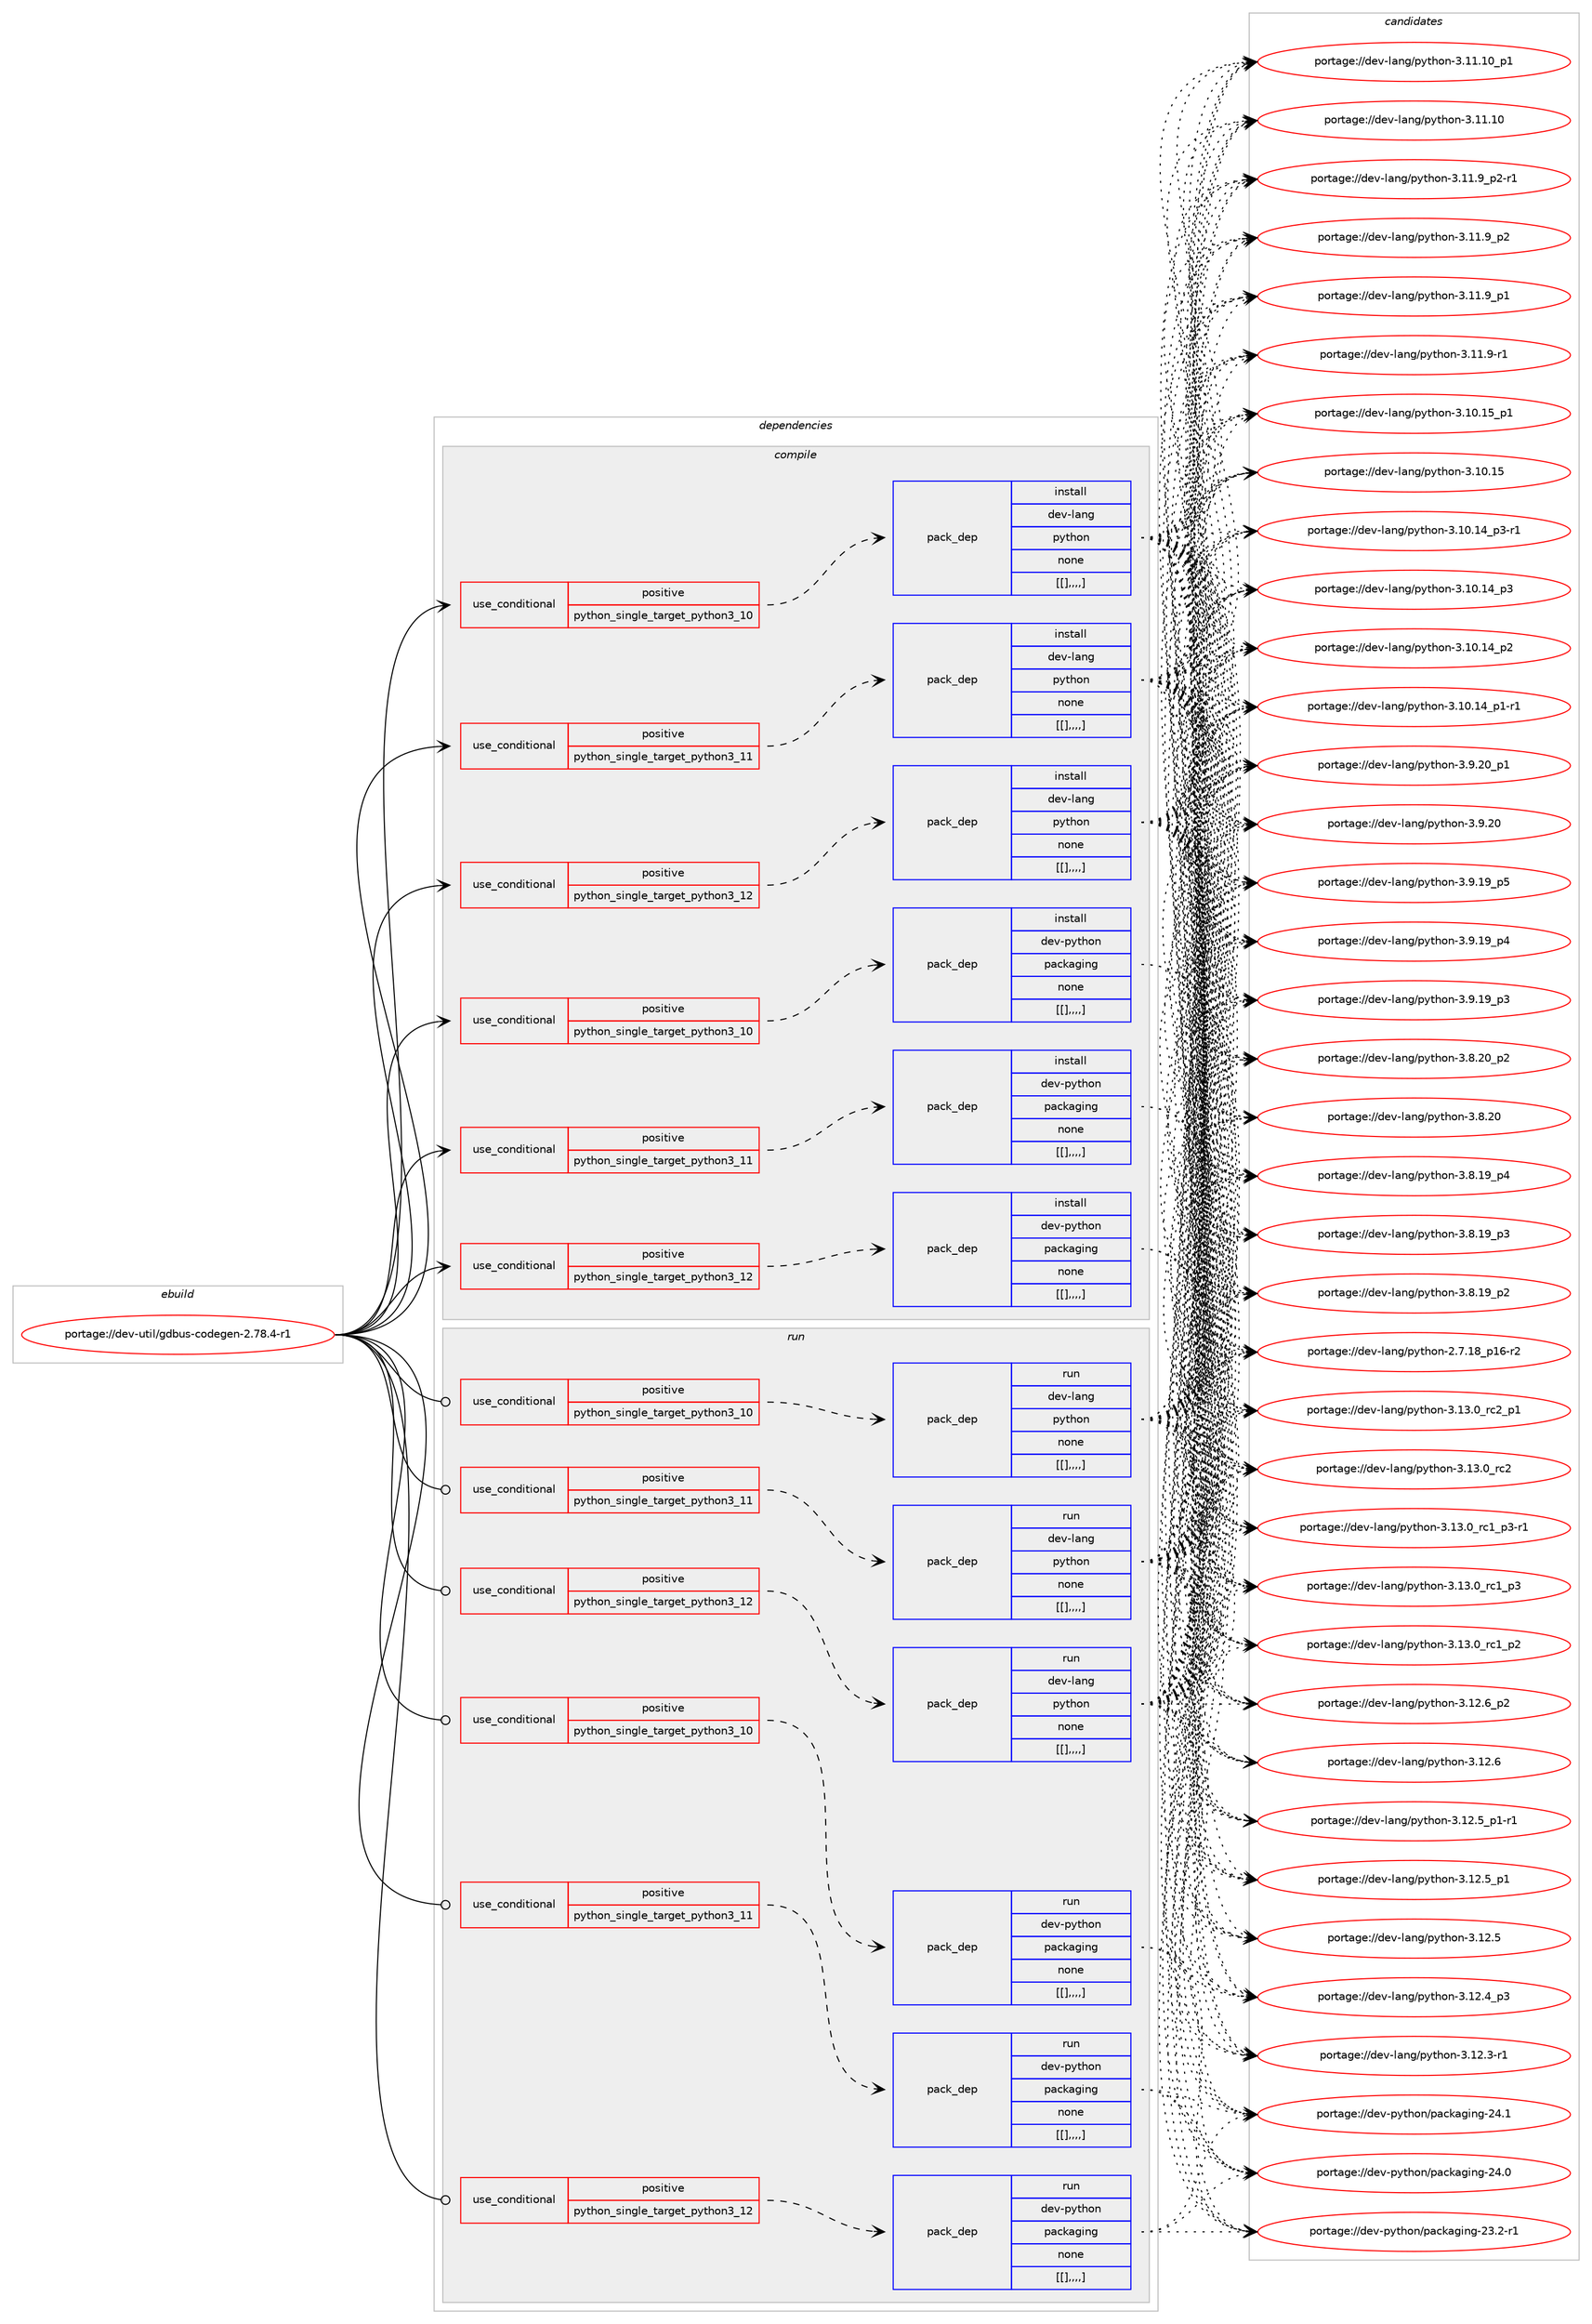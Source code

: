 digraph prolog {

# *************
# Graph options
# *************

newrank=true;
concentrate=true;
compound=true;
graph [rankdir=LR,fontname=Helvetica,fontsize=10,ranksep=1.5];#, ranksep=2.5, nodesep=0.2];
edge  [arrowhead=vee];
node  [fontname=Helvetica,fontsize=10];

# **********
# The ebuild
# **********

subgraph cluster_leftcol {
color=gray;
label=<<i>ebuild</i>>;
id [label="portage://dev-util/gdbus-codegen-2.78.4-r1", color=red, width=4, href="../dev-util/gdbus-codegen-2.78.4-r1.svg"];
}

# ****************
# The dependencies
# ****************

subgraph cluster_midcol {
color=gray;
label=<<i>dependencies</i>>;
subgraph cluster_compile {
fillcolor="#eeeeee";
style=filled;
label=<<i>compile</i>>;
subgraph cond62976 {
dependency219444 [label=<<TABLE BORDER="0" CELLBORDER="1" CELLSPACING="0" CELLPADDING="4"><TR><TD ROWSPAN="3" CELLPADDING="10">use_conditional</TD></TR><TR><TD>positive</TD></TR><TR><TD>python_single_target_python3_10</TD></TR></TABLE>>, shape=none, color=red];
subgraph pack155063 {
dependency219445 [label=<<TABLE BORDER="0" CELLBORDER="1" CELLSPACING="0" CELLPADDING="4" WIDTH="220"><TR><TD ROWSPAN="6" CELLPADDING="30">pack_dep</TD></TR><TR><TD WIDTH="110">install</TD></TR><TR><TD>dev-lang</TD></TR><TR><TD>python</TD></TR><TR><TD>none</TD></TR><TR><TD>[[],,,,]</TD></TR></TABLE>>, shape=none, color=blue];
}
dependency219444:e -> dependency219445:w [weight=20,style="dashed",arrowhead="vee"];
}
id:e -> dependency219444:w [weight=20,style="solid",arrowhead="vee"];
subgraph cond62977 {
dependency219446 [label=<<TABLE BORDER="0" CELLBORDER="1" CELLSPACING="0" CELLPADDING="4"><TR><TD ROWSPAN="3" CELLPADDING="10">use_conditional</TD></TR><TR><TD>positive</TD></TR><TR><TD>python_single_target_python3_10</TD></TR></TABLE>>, shape=none, color=red];
subgraph pack155064 {
dependency219447 [label=<<TABLE BORDER="0" CELLBORDER="1" CELLSPACING="0" CELLPADDING="4" WIDTH="220"><TR><TD ROWSPAN="6" CELLPADDING="30">pack_dep</TD></TR><TR><TD WIDTH="110">install</TD></TR><TR><TD>dev-python</TD></TR><TR><TD>packaging</TD></TR><TR><TD>none</TD></TR><TR><TD>[[],,,,]</TD></TR></TABLE>>, shape=none, color=blue];
}
dependency219446:e -> dependency219447:w [weight=20,style="dashed",arrowhead="vee"];
}
id:e -> dependency219446:w [weight=20,style="solid",arrowhead="vee"];
subgraph cond62978 {
dependency219448 [label=<<TABLE BORDER="0" CELLBORDER="1" CELLSPACING="0" CELLPADDING="4"><TR><TD ROWSPAN="3" CELLPADDING="10">use_conditional</TD></TR><TR><TD>positive</TD></TR><TR><TD>python_single_target_python3_11</TD></TR></TABLE>>, shape=none, color=red];
subgraph pack155065 {
dependency219449 [label=<<TABLE BORDER="0" CELLBORDER="1" CELLSPACING="0" CELLPADDING="4" WIDTH="220"><TR><TD ROWSPAN="6" CELLPADDING="30">pack_dep</TD></TR><TR><TD WIDTH="110">install</TD></TR><TR><TD>dev-lang</TD></TR><TR><TD>python</TD></TR><TR><TD>none</TD></TR><TR><TD>[[],,,,]</TD></TR></TABLE>>, shape=none, color=blue];
}
dependency219448:e -> dependency219449:w [weight=20,style="dashed",arrowhead="vee"];
}
id:e -> dependency219448:w [weight=20,style="solid",arrowhead="vee"];
subgraph cond62979 {
dependency219450 [label=<<TABLE BORDER="0" CELLBORDER="1" CELLSPACING="0" CELLPADDING="4"><TR><TD ROWSPAN="3" CELLPADDING="10">use_conditional</TD></TR><TR><TD>positive</TD></TR><TR><TD>python_single_target_python3_11</TD></TR></TABLE>>, shape=none, color=red];
subgraph pack155066 {
dependency219451 [label=<<TABLE BORDER="0" CELLBORDER="1" CELLSPACING="0" CELLPADDING="4" WIDTH="220"><TR><TD ROWSPAN="6" CELLPADDING="30">pack_dep</TD></TR><TR><TD WIDTH="110">install</TD></TR><TR><TD>dev-python</TD></TR><TR><TD>packaging</TD></TR><TR><TD>none</TD></TR><TR><TD>[[],,,,]</TD></TR></TABLE>>, shape=none, color=blue];
}
dependency219450:e -> dependency219451:w [weight=20,style="dashed",arrowhead="vee"];
}
id:e -> dependency219450:w [weight=20,style="solid",arrowhead="vee"];
subgraph cond62980 {
dependency219452 [label=<<TABLE BORDER="0" CELLBORDER="1" CELLSPACING="0" CELLPADDING="4"><TR><TD ROWSPAN="3" CELLPADDING="10">use_conditional</TD></TR><TR><TD>positive</TD></TR><TR><TD>python_single_target_python3_12</TD></TR></TABLE>>, shape=none, color=red];
subgraph pack155067 {
dependency219453 [label=<<TABLE BORDER="0" CELLBORDER="1" CELLSPACING="0" CELLPADDING="4" WIDTH="220"><TR><TD ROWSPAN="6" CELLPADDING="30">pack_dep</TD></TR><TR><TD WIDTH="110">install</TD></TR><TR><TD>dev-lang</TD></TR><TR><TD>python</TD></TR><TR><TD>none</TD></TR><TR><TD>[[],,,,]</TD></TR></TABLE>>, shape=none, color=blue];
}
dependency219452:e -> dependency219453:w [weight=20,style="dashed",arrowhead="vee"];
}
id:e -> dependency219452:w [weight=20,style="solid",arrowhead="vee"];
subgraph cond62981 {
dependency219454 [label=<<TABLE BORDER="0" CELLBORDER="1" CELLSPACING="0" CELLPADDING="4"><TR><TD ROWSPAN="3" CELLPADDING="10">use_conditional</TD></TR><TR><TD>positive</TD></TR><TR><TD>python_single_target_python3_12</TD></TR></TABLE>>, shape=none, color=red];
subgraph pack155068 {
dependency219455 [label=<<TABLE BORDER="0" CELLBORDER="1" CELLSPACING="0" CELLPADDING="4" WIDTH="220"><TR><TD ROWSPAN="6" CELLPADDING="30">pack_dep</TD></TR><TR><TD WIDTH="110">install</TD></TR><TR><TD>dev-python</TD></TR><TR><TD>packaging</TD></TR><TR><TD>none</TD></TR><TR><TD>[[],,,,]</TD></TR></TABLE>>, shape=none, color=blue];
}
dependency219454:e -> dependency219455:w [weight=20,style="dashed",arrowhead="vee"];
}
id:e -> dependency219454:w [weight=20,style="solid",arrowhead="vee"];
}
subgraph cluster_compileandrun {
fillcolor="#eeeeee";
style=filled;
label=<<i>compile and run</i>>;
}
subgraph cluster_run {
fillcolor="#eeeeee";
style=filled;
label=<<i>run</i>>;
subgraph cond62982 {
dependency219456 [label=<<TABLE BORDER="0" CELLBORDER="1" CELLSPACING="0" CELLPADDING="4"><TR><TD ROWSPAN="3" CELLPADDING="10">use_conditional</TD></TR><TR><TD>positive</TD></TR><TR><TD>python_single_target_python3_10</TD></TR></TABLE>>, shape=none, color=red];
subgraph pack155069 {
dependency219457 [label=<<TABLE BORDER="0" CELLBORDER="1" CELLSPACING="0" CELLPADDING="4" WIDTH="220"><TR><TD ROWSPAN="6" CELLPADDING="30">pack_dep</TD></TR><TR><TD WIDTH="110">run</TD></TR><TR><TD>dev-lang</TD></TR><TR><TD>python</TD></TR><TR><TD>none</TD></TR><TR><TD>[[],,,,]</TD></TR></TABLE>>, shape=none, color=blue];
}
dependency219456:e -> dependency219457:w [weight=20,style="dashed",arrowhead="vee"];
}
id:e -> dependency219456:w [weight=20,style="solid",arrowhead="odot"];
subgraph cond62983 {
dependency219458 [label=<<TABLE BORDER="0" CELLBORDER="1" CELLSPACING="0" CELLPADDING="4"><TR><TD ROWSPAN="3" CELLPADDING="10">use_conditional</TD></TR><TR><TD>positive</TD></TR><TR><TD>python_single_target_python3_10</TD></TR></TABLE>>, shape=none, color=red];
subgraph pack155070 {
dependency219459 [label=<<TABLE BORDER="0" CELLBORDER="1" CELLSPACING="0" CELLPADDING="4" WIDTH="220"><TR><TD ROWSPAN="6" CELLPADDING="30">pack_dep</TD></TR><TR><TD WIDTH="110">run</TD></TR><TR><TD>dev-python</TD></TR><TR><TD>packaging</TD></TR><TR><TD>none</TD></TR><TR><TD>[[],,,,]</TD></TR></TABLE>>, shape=none, color=blue];
}
dependency219458:e -> dependency219459:w [weight=20,style="dashed",arrowhead="vee"];
}
id:e -> dependency219458:w [weight=20,style="solid",arrowhead="odot"];
subgraph cond62984 {
dependency219460 [label=<<TABLE BORDER="0" CELLBORDER="1" CELLSPACING="0" CELLPADDING="4"><TR><TD ROWSPAN="3" CELLPADDING="10">use_conditional</TD></TR><TR><TD>positive</TD></TR><TR><TD>python_single_target_python3_11</TD></TR></TABLE>>, shape=none, color=red];
subgraph pack155071 {
dependency219461 [label=<<TABLE BORDER="0" CELLBORDER="1" CELLSPACING="0" CELLPADDING="4" WIDTH="220"><TR><TD ROWSPAN="6" CELLPADDING="30">pack_dep</TD></TR><TR><TD WIDTH="110">run</TD></TR><TR><TD>dev-lang</TD></TR><TR><TD>python</TD></TR><TR><TD>none</TD></TR><TR><TD>[[],,,,]</TD></TR></TABLE>>, shape=none, color=blue];
}
dependency219460:e -> dependency219461:w [weight=20,style="dashed",arrowhead="vee"];
}
id:e -> dependency219460:w [weight=20,style="solid",arrowhead="odot"];
subgraph cond62985 {
dependency219462 [label=<<TABLE BORDER="0" CELLBORDER="1" CELLSPACING="0" CELLPADDING="4"><TR><TD ROWSPAN="3" CELLPADDING="10">use_conditional</TD></TR><TR><TD>positive</TD></TR><TR><TD>python_single_target_python3_11</TD></TR></TABLE>>, shape=none, color=red];
subgraph pack155072 {
dependency219463 [label=<<TABLE BORDER="0" CELLBORDER="1" CELLSPACING="0" CELLPADDING="4" WIDTH="220"><TR><TD ROWSPAN="6" CELLPADDING="30">pack_dep</TD></TR><TR><TD WIDTH="110">run</TD></TR><TR><TD>dev-python</TD></TR><TR><TD>packaging</TD></TR><TR><TD>none</TD></TR><TR><TD>[[],,,,]</TD></TR></TABLE>>, shape=none, color=blue];
}
dependency219462:e -> dependency219463:w [weight=20,style="dashed",arrowhead="vee"];
}
id:e -> dependency219462:w [weight=20,style="solid",arrowhead="odot"];
subgraph cond62986 {
dependency219464 [label=<<TABLE BORDER="0" CELLBORDER="1" CELLSPACING="0" CELLPADDING="4"><TR><TD ROWSPAN="3" CELLPADDING="10">use_conditional</TD></TR><TR><TD>positive</TD></TR><TR><TD>python_single_target_python3_12</TD></TR></TABLE>>, shape=none, color=red];
subgraph pack155073 {
dependency219465 [label=<<TABLE BORDER="0" CELLBORDER="1" CELLSPACING="0" CELLPADDING="4" WIDTH="220"><TR><TD ROWSPAN="6" CELLPADDING="30">pack_dep</TD></TR><TR><TD WIDTH="110">run</TD></TR><TR><TD>dev-lang</TD></TR><TR><TD>python</TD></TR><TR><TD>none</TD></TR><TR><TD>[[],,,,]</TD></TR></TABLE>>, shape=none, color=blue];
}
dependency219464:e -> dependency219465:w [weight=20,style="dashed",arrowhead="vee"];
}
id:e -> dependency219464:w [weight=20,style="solid",arrowhead="odot"];
subgraph cond62987 {
dependency219466 [label=<<TABLE BORDER="0" CELLBORDER="1" CELLSPACING="0" CELLPADDING="4"><TR><TD ROWSPAN="3" CELLPADDING="10">use_conditional</TD></TR><TR><TD>positive</TD></TR><TR><TD>python_single_target_python3_12</TD></TR></TABLE>>, shape=none, color=red];
subgraph pack155074 {
dependency219467 [label=<<TABLE BORDER="0" CELLBORDER="1" CELLSPACING="0" CELLPADDING="4" WIDTH="220"><TR><TD ROWSPAN="6" CELLPADDING="30">pack_dep</TD></TR><TR><TD WIDTH="110">run</TD></TR><TR><TD>dev-python</TD></TR><TR><TD>packaging</TD></TR><TR><TD>none</TD></TR><TR><TD>[[],,,,]</TD></TR></TABLE>>, shape=none, color=blue];
}
dependency219466:e -> dependency219467:w [weight=20,style="dashed",arrowhead="vee"];
}
id:e -> dependency219466:w [weight=20,style="solid",arrowhead="odot"];
}
}

# **************
# The candidates
# **************

subgraph cluster_choices {
rank=same;
color=gray;
label=<<i>candidates</i>>;

subgraph choice155063 {
color=black;
nodesep=1;
choice100101118451089711010347112121116104111110455146495146489511499509511249 [label="portage://dev-lang/python-3.13.0_rc2_p1", color=red, width=4,href="../dev-lang/python-3.13.0_rc2_p1.svg"];
choice10010111845108971101034711212111610411111045514649514648951149950 [label="portage://dev-lang/python-3.13.0_rc2", color=red, width=4,href="../dev-lang/python-3.13.0_rc2.svg"];
choice1001011184510897110103471121211161041111104551464951464895114994995112514511449 [label="portage://dev-lang/python-3.13.0_rc1_p3-r1", color=red, width=4,href="../dev-lang/python-3.13.0_rc1_p3-r1.svg"];
choice100101118451089711010347112121116104111110455146495146489511499499511251 [label="portage://dev-lang/python-3.13.0_rc1_p3", color=red, width=4,href="../dev-lang/python-3.13.0_rc1_p3.svg"];
choice100101118451089711010347112121116104111110455146495146489511499499511250 [label="portage://dev-lang/python-3.13.0_rc1_p2", color=red, width=4,href="../dev-lang/python-3.13.0_rc1_p2.svg"];
choice100101118451089711010347112121116104111110455146495046549511250 [label="portage://dev-lang/python-3.12.6_p2", color=red, width=4,href="../dev-lang/python-3.12.6_p2.svg"];
choice10010111845108971101034711212111610411111045514649504654 [label="portage://dev-lang/python-3.12.6", color=red, width=4,href="../dev-lang/python-3.12.6.svg"];
choice1001011184510897110103471121211161041111104551464950465395112494511449 [label="portage://dev-lang/python-3.12.5_p1-r1", color=red, width=4,href="../dev-lang/python-3.12.5_p1-r1.svg"];
choice100101118451089711010347112121116104111110455146495046539511249 [label="portage://dev-lang/python-3.12.5_p1", color=red, width=4,href="../dev-lang/python-3.12.5_p1.svg"];
choice10010111845108971101034711212111610411111045514649504653 [label="portage://dev-lang/python-3.12.5", color=red, width=4,href="../dev-lang/python-3.12.5.svg"];
choice100101118451089711010347112121116104111110455146495046529511251 [label="portage://dev-lang/python-3.12.4_p3", color=red, width=4,href="../dev-lang/python-3.12.4_p3.svg"];
choice100101118451089711010347112121116104111110455146495046514511449 [label="portage://dev-lang/python-3.12.3-r1", color=red, width=4,href="../dev-lang/python-3.12.3-r1.svg"];
choice10010111845108971101034711212111610411111045514649494649489511249 [label="portage://dev-lang/python-3.11.10_p1", color=red, width=4,href="../dev-lang/python-3.11.10_p1.svg"];
choice1001011184510897110103471121211161041111104551464949464948 [label="portage://dev-lang/python-3.11.10", color=red, width=4,href="../dev-lang/python-3.11.10.svg"];
choice1001011184510897110103471121211161041111104551464949465795112504511449 [label="portage://dev-lang/python-3.11.9_p2-r1", color=red, width=4,href="../dev-lang/python-3.11.9_p2-r1.svg"];
choice100101118451089711010347112121116104111110455146494946579511250 [label="portage://dev-lang/python-3.11.9_p2", color=red, width=4,href="../dev-lang/python-3.11.9_p2.svg"];
choice100101118451089711010347112121116104111110455146494946579511249 [label="portage://dev-lang/python-3.11.9_p1", color=red, width=4,href="../dev-lang/python-3.11.9_p1.svg"];
choice100101118451089711010347112121116104111110455146494946574511449 [label="portage://dev-lang/python-3.11.9-r1", color=red, width=4,href="../dev-lang/python-3.11.9-r1.svg"];
choice10010111845108971101034711212111610411111045514649484649539511249 [label="portage://dev-lang/python-3.10.15_p1", color=red, width=4,href="../dev-lang/python-3.10.15_p1.svg"];
choice1001011184510897110103471121211161041111104551464948464953 [label="portage://dev-lang/python-3.10.15", color=red, width=4,href="../dev-lang/python-3.10.15.svg"];
choice100101118451089711010347112121116104111110455146494846495295112514511449 [label="portage://dev-lang/python-3.10.14_p3-r1", color=red, width=4,href="../dev-lang/python-3.10.14_p3-r1.svg"];
choice10010111845108971101034711212111610411111045514649484649529511251 [label="portage://dev-lang/python-3.10.14_p3", color=red, width=4,href="../dev-lang/python-3.10.14_p3.svg"];
choice10010111845108971101034711212111610411111045514649484649529511250 [label="portage://dev-lang/python-3.10.14_p2", color=red, width=4,href="../dev-lang/python-3.10.14_p2.svg"];
choice100101118451089711010347112121116104111110455146494846495295112494511449 [label="portage://dev-lang/python-3.10.14_p1-r1", color=red, width=4,href="../dev-lang/python-3.10.14_p1-r1.svg"];
choice100101118451089711010347112121116104111110455146574650489511249 [label="portage://dev-lang/python-3.9.20_p1", color=red, width=4,href="../dev-lang/python-3.9.20_p1.svg"];
choice10010111845108971101034711212111610411111045514657465048 [label="portage://dev-lang/python-3.9.20", color=red, width=4,href="../dev-lang/python-3.9.20.svg"];
choice100101118451089711010347112121116104111110455146574649579511253 [label="portage://dev-lang/python-3.9.19_p5", color=red, width=4,href="../dev-lang/python-3.9.19_p5.svg"];
choice100101118451089711010347112121116104111110455146574649579511252 [label="portage://dev-lang/python-3.9.19_p4", color=red, width=4,href="../dev-lang/python-3.9.19_p4.svg"];
choice100101118451089711010347112121116104111110455146574649579511251 [label="portage://dev-lang/python-3.9.19_p3", color=red, width=4,href="../dev-lang/python-3.9.19_p3.svg"];
choice100101118451089711010347112121116104111110455146564650489511250 [label="portage://dev-lang/python-3.8.20_p2", color=red, width=4,href="../dev-lang/python-3.8.20_p2.svg"];
choice10010111845108971101034711212111610411111045514656465048 [label="portage://dev-lang/python-3.8.20", color=red, width=4,href="../dev-lang/python-3.8.20.svg"];
choice100101118451089711010347112121116104111110455146564649579511252 [label="portage://dev-lang/python-3.8.19_p4", color=red, width=4,href="../dev-lang/python-3.8.19_p4.svg"];
choice100101118451089711010347112121116104111110455146564649579511251 [label="portage://dev-lang/python-3.8.19_p3", color=red, width=4,href="../dev-lang/python-3.8.19_p3.svg"];
choice100101118451089711010347112121116104111110455146564649579511250 [label="portage://dev-lang/python-3.8.19_p2", color=red, width=4,href="../dev-lang/python-3.8.19_p2.svg"];
choice100101118451089711010347112121116104111110455046554649569511249544511450 [label="portage://dev-lang/python-2.7.18_p16-r2", color=red, width=4,href="../dev-lang/python-2.7.18_p16-r2.svg"];
dependency219445:e -> choice100101118451089711010347112121116104111110455146495146489511499509511249:w [style=dotted,weight="100"];
dependency219445:e -> choice10010111845108971101034711212111610411111045514649514648951149950:w [style=dotted,weight="100"];
dependency219445:e -> choice1001011184510897110103471121211161041111104551464951464895114994995112514511449:w [style=dotted,weight="100"];
dependency219445:e -> choice100101118451089711010347112121116104111110455146495146489511499499511251:w [style=dotted,weight="100"];
dependency219445:e -> choice100101118451089711010347112121116104111110455146495146489511499499511250:w [style=dotted,weight="100"];
dependency219445:e -> choice100101118451089711010347112121116104111110455146495046549511250:w [style=dotted,weight="100"];
dependency219445:e -> choice10010111845108971101034711212111610411111045514649504654:w [style=dotted,weight="100"];
dependency219445:e -> choice1001011184510897110103471121211161041111104551464950465395112494511449:w [style=dotted,weight="100"];
dependency219445:e -> choice100101118451089711010347112121116104111110455146495046539511249:w [style=dotted,weight="100"];
dependency219445:e -> choice10010111845108971101034711212111610411111045514649504653:w [style=dotted,weight="100"];
dependency219445:e -> choice100101118451089711010347112121116104111110455146495046529511251:w [style=dotted,weight="100"];
dependency219445:e -> choice100101118451089711010347112121116104111110455146495046514511449:w [style=dotted,weight="100"];
dependency219445:e -> choice10010111845108971101034711212111610411111045514649494649489511249:w [style=dotted,weight="100"];
dependency219445:e -> choice1001011184510897110103471121211161041111104551464949464948:w [style=dotted,weight="100"];
dependency219445:e -> choice1001011184510897110103471121211161041111104551464949465795112504511449:w [style=dotted,weight="100"];
dependency219445:e -> choice100101118451089711010347112121116104111110455146494946579511250:w [style=dotted,weight="100"];
dependency219445:e -> choice100101118451089711010347112121116104111110455146494946579511249:w [style=dotted,weight="100"];
dependency219445:e -> choice100101118451089711010347112121116104111110455146494946574511449:w [style=dotted,weight="100"];
dependency219445:e -> choice10010111845108971101034711212111610411111045514649484649539511249:w [style=dotted,weight="100"];
dependency219445:e -> choice1001011184510897110103471121211161041111104551464948464953:w [style=dotted,weight="100"];
dependency219445:e -> choice100101118451089711010347112121116104111110455146494846495295112514511449:w [style=dotted,weight="100"];
dependency219445:e -> choice10010111845108971101034711212111610411111045514649484649529511251:w [style=dotted,weight="100"];
dependency219445:e -> choice10010111845108971101034711212111610411111045514649484649529511250:w [style=dotted,weight="100"];
dependency219445:e -> choice100101118451089711010347112121116104111110455146494846495295112494511449:w [style=dotted,weight="100"];
dependency219445:e -> choice100101118451089711010347112121116104111110455146574650489511249:w [style=dotted,weight="100"];
dependency219445:e -> choice10010111845108971101034711212111610411111045514657465048:w [style=dotted,weight="100"];
dependency219445:e -> choice100101118451089711010347112121116104111110455146574649579511253:w [style=dotted,weight="100"];
dependency219445:e -> choice100101118451089711010347112121116104111110455146574649579511252:w [style=dotted,weight="100"];
dependency219445:e -> choice100101118451089711010347112121116104111110455146574649579511251:w [style=dotted,weight="100"];
dependency219445:e -> choice100101118451089711010347112121116104111110455146564650489511250:w [style=dotted,weight="100"];
dependency219445:e -> choice10010111845108971101034711212111610411111045514656465048:w [style=dotted,weight="100"];
dependency219445:e -> choice100101118451089711010347112121116104111110455146564649579511252:w [style=dotted,weight="100"];
dependency219445:e -> choice100101118451089711010347112121116104111110455146564649579511251:w [style=dotted,weight="100"];
dependency219445:e -> choice100101118451089711010347112121116104111110455146564649579511250:w [style=dotted,weight="100"];
dependency219445:e -> choice100101118451089711010347112121116104111110455046554649569511249544511450:w [style=dotted,weight="100"];
}
subgraph choice155064 {
color=black;
nodesep=1;
choice10010111845112121116104111110471129799107971031051101034550524649 [label="portage://dev-python/packaging-24.1", color=red, width=4,href="../dev-python/packaging-24.1.svg"];
choice10010111845112121116104111110471129799107971031051101034550524648 [label="portage://dev-python/packaging-24.0", color=red, width=4,href="../dev-python/packaging-24.0.svg"];
choice100101118451121211161041111104711297991079710310511010345505146504511449 [label="portage://dev-python/packaging-23.2-r1", color=red, width=4,href="../dev-python/packaging-23.2-r1.svg"];
dependency219447:e -> choice10010111845112121116104111110471129799107971031051101034550524649:w [style=dotted,weight="100"];
dependency219447:e -> choice10010111845112121116104111110471129799107971031051101034550524648:w [style=dotted,weight="100"];
dependency219447:e -> choice100101118451121211161041111104711297991079710310511010345505146504511449:w [style=dotted,weight="100"];
}
subgraph choice155065 {
color=black;
nodesep=1;
choice100101118451089711010347112121116104111110455146495146489511499509511249 [label="portage://dev-lang/python-3.13.0_rc2_p1", color=red, width=4,href="../dev-lang/python-3.13.0_rc2_p1.svg"];
choice10010111845108971101034711212111610411111045514649514648951149950 [label="portage://dev-lang/python-3.13.0_rc2", color=red, width=4,href="../dev-lang/python-3.13.0_rc2.svg"];
choice1001011184510897110103471121211161041111104551464951464895114994995112514511449 [label="portage://dev-lang/python-3.13.0_rc1_p3-r1", color=red, width=4,href="../dev-lang/python-3.13.0_rc1_p3-r1.svg"];
choice100101118451089711010347112121116104111110455146495146489511499499511251 [label="portage://dev-lang/python-3.13.0_rc1_p3", color=red, width=4,href="../dev-lang/python-3.13.0_rc1_p3.svg"];
choice100101118451089711010347112121116104111110455146495146489511499499511250 [label="portage://dev-lang/python-3.13.0_rc1_p2", color=red, width=4,href="../dev-lang/python-3.13.0_rc1_p2.svg"];
choice100101118451089711010347112121116104111110455146495046549511250 [label="portage://dev-lang/python-3.12.6_p2", color=red, width=4,href="../dev-lang/python-3.12.6_p2.svg"];
choice10010111845108971101034711212111610411111045514649504654 [label="portage://dev-lang/python-3.12.6", color=red, width=4,href="../dev-lang/python-3.12.6.svg"];
choice1001011184510897110103471121211161041111104551464950465395112494511449 [label="portage://dev-lang/python-3.12.5_p1-r1", color=red, width=4,href="../dev-lang/python-3.12.5_p1-r1.svg"];
choice100101118451089711010347112121116104111110455146495046539511249 [label="portage://dev-lang/python-3.12.5_p1", color=red, width=4,href="../dev-lang/python-3.12.5_p1.svg"];
choice10010111845108971101034711212111610411111045514649504653 [label="portage://dev-lang/python-3.12.5", color=red, width=4,href="../dev-lang/python-3.12.5.svg"];
choice100101118451089711010347112121116104111110455146495046529511251 [label="portage://dev-lang/python-3.12.4_p3", color=red, width=4,href="../dev-lang/python-3.12.4_p3.svg"];
choice100101118451089711010347112121116104111110455146495046514511449 [label="portage://dev-lang/python-3.12.3-r1", color=red, width=4,href="../dev-lang/python-3.12.3-r1.svg"];
choice10010111845108971101034711212111610411111045514649494649489511249 [label="portage://dev-lang/python-3.11.10_p1", color=red, width=4,href="../dev-lang/python-3.11.10_p1.svg"];
choice1001011184510897110103471121211161041111104551464949464948 [label="portage://dev-lang/python-3.11.10", color=red, width=4,href="../dev-lang/python-3.11.10.svg"];
choice1001011184510897110103471121211161041111104551464949465795112504511449 [label="portage://dev-lang/python-3.11.9_p2-r1", color=red, width=4,href="../dev-lang/python-3.11.9_p2-r1.svg"];
choice100101118451089711010347112121116104111110455146494946579511250 [label="portage://dev-lang/python-3.11.9_p2", color=red, width=4,href="../dev-lang/python-3.11.9_p2.svg"];
choice100101118451089711010347112121116104111110455146494946579511249 [label="portage://dev-lang/python-3.11.9_p1", color=red, width=4,href="../dev-lang/python-3.11.9_p1.svg"];
choice100101118451089711010347112121116104111110455146494946574511449 [label="portage://dev-lang/python-3.11.9-r1", color=red, width=4,href="../dev-lang/python-3.11.9-r1.svg"];
choice10010111845108971101034711212111610411111045514649484649539511249 [label="portage://dev-lang/python-3.10.15_p1", color=red, width=4,href="../dev-lang/python-3.10.15_p1.svg"];
choice1001011184510897110103471121211161041111104551464948464953 [label="portage://dev-lang/python-3.10.15", color=red, width=4,href="../dev-lang/python-3.10.15.svg"];
choice100101118451089711010347112121116104111110455146494846495295112514511449 [label="portage://dev-lang/python-3.10.14_p3-r1", color=red, width=4,href="../dev-lang/python-3.10.14_p3-r1.svg"];
choice10010111845108971101034711212111610411111045514649484649529511251 [label="portage://dev-lang/python-3.10.14_p3", color=red, width=4,href="../dev-lang/python-3.10.14_p3.svg"];
choice10010111845108971101034711212111610411111045514649484649529511250 [label="portage://dev-lang/python-3.10.14_p2", color=red, width=4,href="../dev-lang/python-3.10.14_p2.svg"];
choice100101118451089711010347112121116104111110455146494846495295112494511449 [label="portage://dev-lang/python-3.10.14_p1-r1", color=red, width=4,href="../dev-lang/python-3.10.14_p1-r1.svg"];
choice100101118451089711010347112121116104111110455146574650489511249 [label="portage://dev-lang/python-3.9.20_p1", color=red, width=4,href="../dev-lang/python-3.9.20_p1.svg"];
choice10010111845108971101034711212111610411111045514657465048 [label="portage://dev-lang/python-3.9.20", color=red, width=4,href="../dev-lang/python-3.9.20.svg"];
choice100101118451089711010347112121116104111110455146574649579511253 [label="portage://dev-lang/python-3.9.19_p5", color=red, width=4,href="../dev-lang/python-3.9.19_p5.svg"];
choice100101118451089711010347112121116104111110455146574649579511252 [label="portage://dev-lang/python-3.9.19_p4", color=red, width=4,href="../dev-lang/python-3.9.19_p4.svg"];
choice100101118451089711010347112121116104111110455146574649579511251 [label="portage://dev-lang/python-3.9.19_p3", color=red, width=4,href="../dev-lang/python-3.9.19_p3.svg"];
choice100101118451089711010347112121116104111110455146564650489511250 [label="portage://dev-lang/python-3.8.20_p2", color=red, width=4,href="../dev-lang/python-3.8.20_p2.svg"];
choice10010111845108971101034711212111610411111045514656465048 [label="portage://dev-lang/python-3.8.20", color=red, width=4,href="../dev-lang/python-3.8.20.svg"];
choice100101118451089711010347112121116104111110455146564649579511252 [label="portage://dev-lang/python-3.8.19_p4", color=red, width=4,href="../dev-lang/python-3.8.19_p4.svg"];
choice100101118451089711010347112121116104111110455146564649579511251 [label="portage://dev-lang/python-3.8.19_p3", color=red, width=4,href="../dev-lang/python-3.8.19_p3.svg"];
choice100101118451089711010347112121116104111110455146564649579511250 [label="portage://dev-lang/python-3.8.19_p2", color=red, width=4,href="../dev-lang/python-3.8.19_p2.svg"];
choice100101118451089711010347112121116104111110455046554649569511249544511450 [label="portage://dev-lang/python-2.7.18_p16-r2", color=red, width=4,href="../dev-lang/python-2.7.18_p16-r2.svg"];
dependency219449:e -> choice100101118451089711010347112121116104111110455146495146489511499509511249:w [style=dotted,weight="100"];
dependency219449:e -> choice10010111845108971101034711212111610411111045514649514648951149950:w [style=dotted,weight="100"];
dependency219449:e -> choice1001011184510897110103471121211161041111104551464951464895114994995112514511449:w [style=dotted,weight="100"];
dependency219449:e -> choice100101118451089711010347112121116104111110455146495146489511499499511251:w [style=dotted,weight="100"];
dependency219449:e -> choice100101118451089711010347112121116104111110455146495146489511499499511250:w [style=dotted,weight="100"];
dependency219449:e -> choice100101118451089711010347112121116104111110455146495046549511250:w [style=dotted,weight="100"];
dependency219449:e -> choice10010111845108971101034711212111610411111045514649504654:w [style=dotted,weight="100"];
dependency219449:e -> choice1001011184510897110103471121211161041111104551464950465395112494511449:w [style=dotted,weight="100"];
dependency219449:e -> choice100101118451089711010347112121116104111110455146495046539511249:w [style=dotted,weight="100"];
dependency219449:e -> choice10010111845108971101034711212111610411111045514649504653:w [style=dotted,weight="100"];
dependency219449:e -> choice100101118451089711010347112121116104111110455146495046529511251:w [style=dotted,weight="100"];
dependency219449:e -> choice100101118451089711010347112121116104111110455146495046514511449:w [style=dotted,weight="100"];
dependency219449:e -> choice10010111845108971101034711212111610411111045514649494649489511249:w [style=dotted,weight="100"];
dependency219449:e -> choice1001011184510897110103471121211161041111104551464949464948:w [style=dotted,weight="100"];
dependency219449:e -> choice1001011184510897110103471121211161041111104551464949465795112504511449:w [style=dotted,weight="100"];
dependency219449:e -> choice100101118451089711010347112121116104111110455146494946579511250:w [style=dotted,weight="100"];
dependency219449:e -> choice100101118451089711010347112121116104111110455146494946579511249:w [style=dotted,weight="100"];
dependency219449:e -> choice100101118451089711010347112121116104111110455146494946574511449:w [style=dotted,weight="100"];
dependency219449:e -> choice10010111845108971101034711212111610411111045514649484649539511249:w [style=dotted,weight="100"];
dependency219449:e -> choice1001011184510897110103471121211161041111104551464948464953:w [style=dotted,weight="100"];
dependency219449:e -> choice100101118451089711010347112121116104111110455146494846495295112514511449:w [style=dotted,weight="100"];
dependency219449:e -> choice10010111845108971101034711212111610411111045514649484649529511251:w [style=dotted,weight="100"];
dependency219449:e -> choice10010111845108971101034711212111610411111045514649484649529511250:w [style=dotted,weight="100"];
dependency219449:e -> choice100101118451089711010347112121116104111110455146494846495295112494511449:w [style=dotted,weight="100"];
dependency219449:e -> choice100101118451089711010347112121116104111110455146574650489511249:w [style=dotted,weight="100"];
dependency219449:e -> choice10010111845108971101034711212111610411111045514657465048:w [style=dotted,weight="100"];
dependency219449:e -> choice100101118451089711010347112121116104111110455146574649579511253:w [style=dotted,weight="100"];
dependency219449:e -> choice100101118451089711010347112121116104111110455146574649579511252:w [style=dotted,weight="100"];
dependency219449:e -> choice100101118451089711010347112121116104111110455146574649579511251:w [style=dotted,weight="100"];
dependency219449:e -> choice100101118451089711010347112121116104111110455146564650489511250:w [style=dotted,weight="100"];
dependency219449:e -> choice10010111845108971101034711212111610411111045514656465048:w [style=dotted,weight="100"];
dependency219449:e -> choice100101118451089711010347112121116104111110455146564649579511252:w [style=dotted,weight="100"];
dependency219449:e -> choice100101118451089711010347112121116104111110455146564649579511251:w [style=dotted,weight="100"];
dependency219449:e -> choice100101118451089711010347112121116104111110455146564649579511250:w [style=dotted,weight="100"];
dependency219449:e -> choice100101118451089711010347112121116104111110455046554649569511249544511450:w [style=dotted,weight="100"];
}
subgraph choice155066 {
color=black;
nodesep=1;
choice10010111845112121116104111110471129799107971031051101034550524649 [label="portage://dev-python/packaging-24.1", color=red, width=4,href="../dev-python/packaging-24.1.svg"];
choice10010111845112121116104111110471129799107971031051101034550524648 [label="portage://dev-python/packaging-24.0", color=red, width=4,href="../dev-python/packaging-24.0.svg"];
choice100101118451121211161041111104711297991079710310511010345505146504511449 [label="portage://dev-python/packaging-23.2-r1", color=red, width=4,href="../dev-python/packaging-23.2-r1.svg"];
dependency219451:e -> choice10010111845112121116104111110471129799107971031051101034550524649:w [style=dotted,weight="100"];
dependency219451:e -> choice10010111845112121116104111110471129799107971031051101034550524648:w [style=dotted,weight="100"];
dependency219451:e -> choice100101118451121211161041111104711297991079710310511010345505146504511449:w [style=dotted,weight="100"];
}
subgraph choice155067 {
color=black;
nodesep=1;
choice100101118451089711010347112121116104111110455146495146489511499509511249 [label="portage://dev-lang/python-3.13.0_rc2_p1", color=red, width=4,href="../dev-lang/python-3.13.0_rc2_p1.svg"];
choice10010111845108971101034711212111610411111045514649514648951149950 [label="portage://dev-lang/python-3.13.0_rc2", color=red, width=4,href="../dev-lang/python-3.13.0_rc2.svg"];
choice1001011184510897110103471121211161041111104551464951464895114994995112514511449 [label="portage://dev-lang/python-3.13.0_rc1_p3-r1", color=red, width=4,href="../dev-lang/python-3.13.0_rc1_p3-r1.svg"];
choice100101118451089711010347112121116104111110455146495146489511499499511251 [label="portage://dev-lang/python-3.13.0_rc1_p3", color=red, width=4,href="../dev-lang/python-3.13.0_rc1_p3.svg"];
choice100101118451089711010347112121116104111110455146495146489511499499511250 [label="portage://dev-lang/python-3.13.0_rc1_p2", color=red, width=4,href="../dev-lang/python-3.13.0_rc1_p2.svg"];
choice100101118451089711010347112121116104111110455146495046549511250 [label="portage://dev-lang/python-3.12.6_p2", color=red, width=4,href="../dev-lang/python-3.12.6_p2.svg"];
choice10010111845108971101034711212111610411111045514649504654 [label="portage://dev-lang/python-3.12.6", color=red, width=4,href="../dev-lang/python-3.12.6.svg"];
choice1001011184510897110103471121211161041111104551464950465395112494511449 [label="portage://dev-lang/python-3.12.5_p1-r1", color=red, width=4,href="../dev-lang/python-3.12.5_p1-r1.svg"];
choice100101118451089711010347112121116104111110455146495046539511249 [label="portage://dev-lang/python-3.12.5_p1", color=red, width=4,href="../dev-lang/python-3.12.5_p1.svg"];
choice10010111845108971101034711212111610411111045514649504653 [label="portage://dev-lang/python-3.12.5", color=red, width=4,href="../dev-lang/python-3.12.5.svg"];
choice100101118451089711010347112121116104111110455146495046529511251 [label="portage://dev-lang/python-3.12.4_p3", color=red, width=4,href="../dev-lang/python-3.12.4_p3.svg"];
choice100101118451089711010347112121116104111110455146495046514511449 [label="portage://dev-lang/python-3.12.3-r1", color=red, width=4,href="../dev-lang/python-3.12.3-r1.svg"];
choice10010111845108971101034711212111610411111045514649494649489511249 [label="portage://dev-lang/python-3.11.10_p1", color=red, width=4,href="../dev-lang/python-3.11.10_p1.svg"];
choice1001011184510897110103471121211161041111104551464949464948 [label="portage://dev-lang/python-3.11.10", color=red, width=4,href="../dev-lang/python-3.11.10.svg"];
choice1001011184510897110103471121211161041111104551464949465795112504511449 [label="portage://dev-lang/python-3.11.9_p2-r1", color=red, width=4,href="../dev-lang/python-3.11.9_p2-r1.svg"];
choice100101118451089711010347112121116104111110455146494946579511250 [label="portage://dev-lang/python-3.11.9_p2", color=red, width=4,href="../dev-lang/python-3.11.9_p2.svg"];
choice100101118451089711010347112121116104111110455146494946579511249 [label="portage://dev-lang/python-3.11.9_p1", color=red, width=4,href="../dev-lang/python-3.11.9_p1.svg"];
choice100101118451089711010347112121116104111110455146494946574511449 [label="portage://dev-lang/python-3.11.9-r1", color=red, width=4,href="../dev-lang/python-3.11.9-r1.svg"];
choice10010111845108971101034711212111610411111045514649484649539511249 [label="portage://dev-lang/python-3.10.15_p1", color=red, width=4,href="../dev-lang/python-3.10.15_p1.svg"];
choice1001011184510897110103471121211161041111104551464948464953 [label="portage://dev-lang/python-3.10.15", color=red, width=4,href="../dev-lang/python-3.10.15.svg"];
choice100101118451089711010347112121116104111110455146494846495295112514511449 [label="portage://dev-lang/python-3.10.14_p3-r1", color=red, width=4,href="../dev-lang/python-3.10.14_p3-r1.svg"];
choice10010111845108971101034711212111610411111045514649484649529511251 [label="portage://dev-lang/python-3.10.14_p3", color=red, width=4,href="../dev-lang/python-3.10.14_p3.svg"];
choice10010111845108971101034711212111610411111045514649484649529511250 [label="portage://dev-lang/python-3.10.14_p2", color=red, width=4,href="../dev-lang/python-3.10.14_p2.svg"];
choice100101118451089711010347112121116104111110455146494846495295112494511449 [label="portage://dev-lang/python-3.10.14_p1-r1", color=red, width=4,href="../dev-lang/python-3.10.14_p1-r1.svg"];
choice100101118451089711010347112121116104111110455146574650489511249 [label="portage://dev-lang/python-3.9.20_p1", color=red, width=4,href="../dev-lang/python-3.9.20_p1.svg"];
choice10010111845108971101034711212111610411111045514657465048 [label="portage://dev-lang/python-3.9.20", color=red, width=4,href="../dev-lang/python-3.9.20.svg"];
choice100101118451089711010347112121116104111110455146574649579511253 [label="portage://dev-lang/python-3.9.19_p5", color=red, width=4,href="../dev-lang/python-3.9.19_p5.svg"];
choice100101118451089711010347112121116104111110455146574649579511252 [label="portage://dev-lang/python-3.9.19_p4", color=red, width=4,href="../dev-lang/python-3.9.19_p4.svg"];
choice100101118451089711010347112121116104111110455146574649579511251 [label="portage://dev-lang/python-3.9.19_p3", color=red, width=4,href="../dev-lang/python-3.9.19_p3.svg"];
choice100101118451089711010347112121116104111110455146564650489511250 [label="portage://dev-lang/python-3.8.20_p2", color=red, width=4,href="../dev-lang/python-3.8.20_p2.svg"];
choice10010111845108971101034711212111610411111045514656465048 [label="portage://dev-lang/python-3.8.20", color=red, width=4,href="../dev-lang/python-3.8.20.svg"];
choice100101118451089711010347112121116104111110455146564649579511252 [label="portage://dev-lang/python-3.8.19_p4", color=red, width=4,href="../dev-lang/python-3.8.19_p4.svg"];
choice100101118451089711010347112121116104111110455146564649579511251 [label="portage://dev-lang/python-3.8.19_p3", color=red, width=4,href="../dev-lang/python-3.8.19_p3.svg"];
choice100101118451089711010347112121116104111110455146564649579511250 [label="portage://dev-lang/python-3.8.19_p2", color=red, width=4,href="../dev-lang/python-3.8.19_p2.svg"];
choice100101118451089711010347112121116104111110455046554649569511249544511450 [label="portage://dev-lang/python-2.7.18_p16-r2", color=red, width=4,href="../dev-lang/python-2.7.18_p16-r2.svg"];
dependency219453:e -> choice100101118451089711010347112121116104111110455146495146489511499509511249:w [style=dotted,weight="100"];
dependency219453:e -> choice10010111845108971101034711212111610411111045514649514648951149950:w [style=dotted,weight="100"];
dependency219453:e -> choice1001011184510897110103471121211161041111104551464951464895114994995112514511449:w [style=dotted,weight="100"];
dependency219453:e -> choice100101118451089711010347112121116104111110455146495146489511499499511251:w [style=dotted,weight="100"];
dependency219453:e -> choice100101118451089711010347112121116104111110455146495146489511499499511250:w [style=dotted,weight="100"];
dependency219453:e -> choice100101118451089711010347112121116104111110455146495046549511250:w [style=dotted,weight="100"];
dependency219453:e -> choice10010111845108971101034711212111610411111045514649504654:w [style=dotted,weight="100"];
dependency219453:e -> choice1001011184510897110103471121211161041111104551464950465395112494511449:w [style=dotted,weight="100"];
dependency219453:e -> choice100101118451089711010347112121116104111110455146495046539511249:w [style=dotted,weight="100"];
dependency219453:e -> choice10010111845108971101034711212111610411111045514649504653:w [style=dotted,weight="100"];
dependency219453:e -> choice100101118451089711010347112121116104111110455146495046529511251:w [style=dotted,weight="100"];
dependency219453:e -> choice100101118451089711010347112121116104111110455146495046514511449:w [style=dotted,weight="100"];
dependency219453:e -> choice10010111845108971101034711212111610411111045514649494649489511249:w [style=dotted,weight="100"];
dependency219453:e -> choice1001011184510897110103471121211161041111104551464949464948:w [style=dotted,weight="100"];
dependency219453:e -> choice1001011184510897110103471121211161041111104551464949465795112504511449:w [style=dotted,weight="100"];
dependency219453:e -> choice100101118451089711010347112121116104111110455146494946579511250:w [style=dotted,weight="100"];
dependency219453:e -> choice100101118451089711010347112121116104111110455146494946579511249:w [style=dotted,weight="100"];
dependency219453:e -> choice100101118451089711010347112121116104111110455146494946574511449:w [style=dotted,weight="100"];
dependency219453:e -> choice10010111845108971101034711212111610411111045514649484649539511249:w [style=dotted,weight="100"];
dependency219453:e -> choice1001011184510897110103471121211161041111104551464948464953:w [style=dotted,weight="100"];
dependency219453:e -> choice100101118451089711010347112121116104111110455146494846495295112514511449:w [style=dotted,weight="100"];
dependency219453:e -> choice10010111845108971101034711212111610411111045514649484649529511251:w [style=dotted,weight="100"];
dependency219453:e -> choice10010111845108971101034711212111610411111045514649484649529511250:w [style=dotted,weight="100"];
dependency219453:e -> choice100101118451089711010347112121116104111110455146494846495295112494511449:w [style=dotted,weight="100"];
dependency219453:e -> choice100101118451089711010347112121116104111110455146574650489511249:w [style=dotted,weight="100"];
dependency219453:e -> choice10010111845108971101034711212111610411111045514657465048:w [style=dotted,weight="100"];
dependency219453:e -> choice100101118451089711010347112121116104111110455146574649579511253:w [style=dotted,weight="100"];
dependency219453:e -> choice100101118451089711010347112121116104111110455146574649579511252:w [style=dotted,weight="100"];
dependency219453:e -> choice100101118451089711010347112121116104111110455146574649579511251:w [style=dotted,weight="100"];
dependency219453:e -> choice100101118451089711010347112121116104111110455146564650489511250:w [style=dotted,weight="100"];
dependency219453:e -> choice10010111845108971101034711212111610411111045514656465048:w [style=dotted,weight="100"];
dependency219453:e -> choice100101118451089711010347112121116104111110455146564649579511252:w [style=dotted,weight="100"];
dependency219453:e -> choice100101118451089711010347112121116104111110455146564649579511251:w [style=dotted,weight="100"];
dependency219453:e -> choice100101118451089711010347112121116104111110455146564649579511250:w [style=dotted,weight="100"];
dependency219453:e -> choice100101118451089711010347112121116104111110455046554649569511249544511450:w [style=dotted,weight="100"];
}
subgraph choice155068 {
color=black;
nodesep=1;
choice10010111845112121116104111110471129799107971031051101034550524649 [label="portage://dev-python/packaging-24.1", color=red, width=4,href="../dev-python/packaging-24.1.svg"];
choice10010111845112121116104111110471129799107971031051101034550524648 [label="portage://dev-python/packaging-24.0", color=red, width=4,href="../dev-python/packaging-24.0.svg"];
choice100101118451121211161041111104711297991079710310511010345505146504511449 [label="portage://dev-python/packaging-23.2-r1", color=red, width=4,href="../dev-python/packaging-23.2-r1.svg"];
dependency219455:e -> choice10010111845112121116104111110471129799107971031051101034550524649:w [style=dotted,weight="100"];
dependency219455:e -> choice10010111845112121116104111110471129799107971031051101034550524648:w [style=dotted,weight="100"];
dependency219455:e -> choice100101118451121211161041111104711297991079710310511010345505146504511449:w [style=dotted,weight="100"];
}
subgraph choice155069 {
color=black;
nodesep=1;
choice100101118451089711010347112121116104111110455146495146489511499509511249 [label="portage://dev-lang/python-3.13.0_rc2_p1", color=red, width=4,href="../dev-lang/python-3.13.0_rc2_p1.svg"];
choice10010111845108971101034711212111610411111045514649514648951149950 [label="portage://dev-lang/python-3.13.0_rc2", color=red, width=4,href="../dev-lang/python-3.13.0_rc2.svg"];
choice1001011184510897110103471121211161041111104551464951464895114994995112514511449 [label="portage://dev-lang/python-3.13.0_rc1_p3-r1", color=red, width=4,href="../dev-lang/python-3.13.0_rc1_p3-r1.svg"];
choice100101118451089711010347112121116104111110455146495146489511499499511251 [label="portage://dev-lang/python-3.13.0_rc1_p3", color=red, width=4,href="../dev-lang/python-3.13.0_rc1_p3.svg"];
choice100101118451089711010347112121116104111110455146495146489511499499511250 [label="portage://dev-lang/python-3.13.0_rc1_p2", color=red, width=4,href="../dev-lang/python-3.13.0_rc1_p2.svg"];
choice100101118451089711010347112121116104111110455146495046549511250 [label="portage://dev-lang/python-3.12.6_p2", color=red, width=4,href="../dev-lang/python-3.12.6_p2.svg"];
choice10010111845108971101034711212111610411111045514649504654 [label="portage://dev-lang/python-3.12.6", color=red, width=4,href="../dev-lang/python-3.12.6.svg"];
choice1001011184510897110103471121211161041111104551464950465395112494511449 [label="portage://dev-lang/python-3.12.5_p1-r1", color=red, width=4,href="../dev-lang/python-3.12.5_p1-r1.svg"];
choice100101118451089711010347112121116104111110455146495046539511249 [label="portage://dev-lang/python-3.12.5_p1", color=red, width=4,href="../dev-lang/python-3.12.5_p1.svg"];
choice10010111845108971101034711212111610411111045514649504653 [label="portage://dev-lang/python-3.12.5", color=red, width=4,href="../dev-lang/python-3.12.5.svg"];
choice100101118451089711010347112121116104111110455146495046529511251 [label="portage://dev-lang/python-3.12.4_p3", color=red, width=4,href="../dev-lang/python-3.12.4_p3.svg"];
choice100101118451089711010347112121116104111110455146495046514511449 [label="portage://dev-lang/python-3.12.3-r1", color=red, width=4,href="../dev-lang/python-3.12.3-r1.svg"];
choice10010111845108971101034711212111610411111045514649494649489511249 [label="portage://dev-lang/python-3.11.10_p1", color=red, width=4,href="../dev-lang/python-3.11.10_p1.svg"];
choice1001011184510897110103471121211161041111104551464949464948 [label="portage://dev-lang/python-3.11.10", color=red, width=4,href="../dev-lang/python-3.11.10.svg"];
choice1001011184510897110103471121211161041111104551464949465795112504511449 [label="portage://dev-lang/python-3.11.9_p2-r1", color=red, width=4,href="../dev-lang/python-3.11.9_p2-r1.svg"];
choice100101118451089711010347112121116104111110455146494946579511250 [label="portage://dev-lang/python-3.11.9_p2", color=red, width=4,href="../dev-lang/python-3.11.9_p2.svg"];
choice100101118451089711010347112121116104111110455146494946579511249 [label="portage://dev-lang/python-3.11.9_p1", color=red, width=4,href="../dev-lang/python-3.11.9_p1.svg"];
choice100101118451089711010347112121116104111110455146494946574511449 [label="portage://dev-lang/python-3.11.9-r1", color=red, width=4,href="../dev-lang/python-3.11.9-r1.svg"];
choice10010111845108971101034711212111610411111045514649484649539511249 [label="portage://dev-lang/python-3.10.15_p1", color=red, width=4,href="../dev-lang/python-3.10.15_p1.svg"];
choice1001011184510897110103471121211161041111104551464948464953 [label="portage://dev-lang/python-3.10.15", color=red, width=4,href="../dev-lang/python-3.10.15.svg"];
choice100101118451089711010347112121116104111110455146494846495295112514511449 [label="portage://dev-lang/python-3.10.14_p3-r1", color=red, width=4,href="../dev-lang/python-3.10.14_p3-r1.svg"];
choice10010111845108971101034711212111610411111045514649484649529511251 [label="portage://dev-lang/python-3.10.14_p3", color=red, width=4,href="../dev-lang/python-3.10.14_p3.svg"];
choice10010111845108971101034711212111610411111045514649484649529511250 [label="portage://dev-lang/python-3.10.14_p2", color=red, width=4,href="../dev-lang/python-3.10.14_p2.svg"];
choice100101118451089711010347112121116104111110455146494846495295112494511449 [label="portage://dev-lang/python-3.10.14_p1-r1", color=red, width=4,href="../dev-lang/python-3.10.14_p1-r1.svg"];
choice100101118451089711010347112121116104111110455146574650489511249 [label="portage://dev-lang/python-3.9.20_p1", color=red, width=4,href="../dev-lang/python-3.9.20_p1.svg"];
choice10010111845108971101034711212111610411111045514657465048 [label="portage://dev-lang/python-3.9.20", color=red, width=4,href="../dev-lang/python-3.9.20.svg"];
choice100101118451089711010347112121116104111110455146574649579511253 [label="portage://dev-lang/python-3.9.19_p5", color=red, width=4,href="../dev-lang/python-3.9.19_p5.svg"];
choice100101118451089711010347112121116104111110455146574649579511252 [label="portage://dev-lang/python-3.9.19_p4", color=red, width=4,href="../dev-lang/python-3.9.19_p4.svg"];
choice100101118451089711010347112121116104111110455146574649579511251 [label="portage://dev-lang/python-3.9.19_p3", color=red, width=4,href="../dev-lang/python-3.9.19_p3.svg"];
choice100101118451089711010347112121116104111110455146564650489511250 [label="portage://dev-lang/python-3.8.20_p2", color=red, width=4,href="../dev-lang/python-3.8.20_p2.svg"];
choice10010111845108971101034711212111610411111045514656465048 [label="portage://dev-lang/python-3.8.20", color=red, width=4,href="../dev-lang/python-3.8.20.svg"];
choice100101118451089711010347112121116104111110455146564649579511252 [label="portage://dev-lang/python-3.8.19_p4", color=red, width=4,href="../dev-lang/python-3.8.19_p4.svg"];
choice100101118451089711010347112121116104111110455146564649579511251 [label="portage://dev-lang/python-3.8.19_p3", color=red, width=4,href="../dev-lang/python-3.8.19_p3.svg"];
choice100101118451089711010347112121116104111110455146564649579511250 [label="portage://dev-lang/python-3.8.19_p2", color=red, width=4,href="../dev-lang/python-3.8.19_p2.svg"];
choice100101118451089711010347112121116104111110455046554649569511249544511450 [label="portage://dev-lang/python-2.7.18_p16-r2", color=red, width=4,href="../dev-lang/python-2.7.18_p16-r2.svg"];
dependency219457:e -> choice100101118451089711010347112121116104111110455146495146489511499509511249:w [style=dotted,weight="100"];
dependency219457:e -> choice10010111845108971101034711212111610411111045514649514648951149950:w [style=dotted,weight="100"];
dependency219457:e -> choice1001011184510897110103471121211161041111104551464951464895114994995112514511449:w [style=dotted,weight="100"];
dependency219457:e -> choice100101118451089711010347112121116104111110455146495146489511499499511251:w [style=dotted,weight="100"];
dependency219457:e -> choice100101118451089711010347112121116104111110455146495146489511499499511250:w [style=dotted,weight="100"];
dependency219457:e -> choice100101118451089711010347112121116104111110455146495046549511250:w [style=dotted,weight="100"];
dependency219457:e -> choice10010111845108971101034711212111610411111045514649504654:w [style=dotted,weight="100"];
dependency219457:e -> choice1001011184510897110103471121211161041111104551464950465395112494511449:w [style=dotted,weight="100"];
dependency219457:e -> choice100101118451089711010347112121116104111110455146495046539511249:w [style=dotted,weight="100"];
dependency219457:e -> choice10010111845108971101034711212111610411111045514649504653:w [style=dotted,weight="100"];
dependency219457:e -> choice100101118451089711010347112121116104111110455146495046529511251:w [style=dotted,weight="100"];
dependency219457:e -> choice100101118451089711010347112121116104111110455146495046514511449:w [style=dotted,weight="100"];
dependency219457:e -> choice10010111845108971101034711212111610411111045514649494649489511249:w [style=dotted,weight="100"];
dependency219457:e -> choice1001011184510897110103471121211161041111104551464949464948:w [style=dotted,weight="100"];
dependency219457:e -> choice1001011184510897110103471121211161041111104551464949465795112504511449:w [style=dotted,weight="100"];
dependency219457:e -> choice100101118451089711010347112121116104111110455146494946579511250:w [style=dotted,weight="100"];
dependency219457:e -> choice100101118451089711010347112121116104111110455146494946579511249:w [style=dotted,weight="100"];
dependency219457:e -> choice100101118451089711010347112121116104111110455146494946574511449:w [style=dotted,weight="100"];
dependency219457:e -> choice10010111845108971101034711212111610411111045514649484649539511249:w [style=dotted,weight="100"];
dependency219457:e -> choice1001011184510897110103471121211161041111104551464948464953:w [style=dotted,weight="100"];
dependency219457:e -> choice100101118451089711010347112121116104111110455146494846495295112514511449:w [style=dotted,weight="100"];
dependency219457:e -> choice10010111845108971101034711212111610411111045514649484649529511251:w [style=dotted,weight="100"];
dependency219457:e -> choice10010111845108971101034711212111610411111045514649484649529511250:w [style=dotted,weight="100"];
dependency219457:e -> choice100101118451089711010347112121116104111110455146494846495295112494511449:w [style=dotted,weight="100"];
dependency219457:e -> choice100101118451089711010347112121116104111110455146574650489511249:w [style=dotted,weight="100"];
dependency219457:e -> choice10010111845108971101034711212111610411111045514657465048:w [style=dotted,weight="100"];
dependency219457:e -> choice100101118451089711010347112121116104111110455146574649579511253:w [style=dotted,weight="100"];
dependency219457:e -> choice100101118451089711010347112121116104111110455146574649579511252:w [style=dotted,weight="100"];
dependency219457:e -> choice100101118451089711010347112121116104111110455146574649579511251:w [style=dotted,weight="100"];
dependency219457:e -> choice100101118451089711010347112121116104111110455146564650489511250:w [style=dotted,weight="100"];
dependency219457:e -> choice10010111845108971101034711212111610411111045514656465048:w [style=dotted,weight="100"];
dependency219457:e -> choice100101118451089711010347112121116104111110455146564649579511252:w [style=dotted,weight="100"];
dependency219457:e -> choice100101118451089711010347112121116104111110455146564649579511251:w [style=dotted,weight="100"];
dependency219457:e -> choice100101118451089711010347112121116104111110455146564649579511250:w [style=dotted,weight="100"];
dependency219457:e -> choice100101118451089711010347112121116104111110455046554649569511249544511450:w [style=dotted,weight="100"];
}
subgraph choice155070 {
color=black;
nodesep=1;
choice10010111845112121116104111110471129799107971031051101034550524649 [label="portage://dev-python/packaging-24.1", color=red, width=4,href="../dev-python/packaging-24.1.svg"];
choice10010111845112121116104111110471129799107971031051101034550524648 [label="portage://dev-python/packaging-24.0", color=red, width=4,href="../dev-python/packaging-24.0.svg"];
choice100101118451121211161041111104711297991079710310511010345505146504511449 [label="portage://dev-python/packaging-23.2-r1", color=red, width=4,href="../dev-python/packaging-23.2-r1.svg"];
dependency219459:e -> choice10010111845112121116104111110471129799107971031051101034550524649:w [style=dotted,weight="100"];
dependency219459:e -> choice10010111845112121116104111110471129799107971031051101034550524648:w [style=dotted,weight="100"];
dependency219459:e -> choice100101118451121211161041111104711297991079710310511010345505146504511449:w [style=dotted,weight="100"];
}
subgraph choice155071 {
color=black;
nodesep=1;
choice100101118451089711010347112121116104111110455146495146489511499509511249 [label="portage://dev-lang/python-3.13.0_rc2_p1", color=red, width=4,href="../dev-lang/python-3.13.0_rc2_p1.svg"];
choice10010111845108971101034711212111610411111045514649514648951149950 [label="portage://dev-lang/python-3.13.0_rc2", color=red, width=4,href="../dev-lang/python-3.13.0_rc2.svg"];
choice1001011184510897110103471121211161041111104551464951464895114994995112514511449 [label="portage://dev-lang/python-3.13.0_rc1_p3-r1", color=red, width=4,href="../dev-lang/python-3.13.0_rc1_p3-r1.svg"];
choice100101118451089711010347112121116104111110455146495146489511499499511251 [label="portage://dev-lang/python-3.13.0_rc1_p3", color=red, width=4,href="../dev-lang/python-3.13.0_rc1_p3.svg"];
choice100101118451089711010347112121116104111110455146495146489511499499511250 [label="portage://dev-lang/python-3.13.0_rc1_p2", color=red, width=4,href="../dev-lang/python-3.13.0_rc1_p2.svg"];
choice100101118451089711010347112121116104111110455146495046549511250 [label="portage://dev-lang/python-3.12.6_p2", color=red, width=4,href="../dev-lang/python-3.12.6_p2.svg"];
choice10010111845108971101034711212111610411111045514649504654 [label="portage://dev-lang/python-3.12.6", color=red, width=4,href="../dev-lang/python-3.12.6.svg"];
choice1001011184510897110103471121211161041111104551464950465395112494511449 [label="portage://dev-lang/python-3.12.5_p1-r1", color=red, width=4,href="../dev-lang/python-3.12.5_p1-r1.svg"];
choice100101118451089711010347112121116104111110455146495046539511249 [label="portage://dev-lang/python-3.12.5_p1", color=red, width=4,href="../dev-lang/python-3.12.5_p1.svg"];
choice10010111845108971101034711212111610411111045514649504653 [label="portage://dev-lang/python-3.12.5", color=red, width=4,href="../dev-lang/python-3.12.5.svg"];
choice100101118451089711010347112121116104111110455146495046529511251 [label="portage://dev-lang/python-3.12.4_p3", color=red, width=4,href="../dev-lang/python-3.12.4_p3.svg"];
choice100101118451089711010347112121116104111110455146495046514511449 [label="portage://dev-lang/python-3.12.3-r1", color=red, width=4,href="../dev-lang/python-3.12.3-r1.svg"];
choice10010111845108971101034711212111610411111045514649494649489511249 [label="portage://dev-lang/python-3.11.10_p1", color=red, width=4,href="../dev-lang/python-3.11.10_p1.svg"];
choice1001011184510897110103471121211161041111104551464949464948 [label="portage://dev-lang/python-3.11.10", color=red, width=4,href="../dev-lang/python-3.11.10.svg"];
choice1001011184510897110103471121211161041111104551464949465795112504511449 [label="portage://dev-lang/python-3.11.9_p2-r1", color=red, width=4,href="../dev-lang/python-3.11.9_p2-r1.svg"];
choice100101118451089711010347112121116104111110455146494946579511250 [label="portage://dev-lang/python-3.11.9_p2", color=red, width=4,href="../dev-lang/python-3.11.9_p2.svg"];
choice100101118451089711010347112121116104111110455146494946579511249 [label="portage://dev-lang/python-3.11.9_p1", color=red, width=4,href="../dev-lang/python-3.11.9_p1.svg"];
choice100101118451089711010347112121116104111110455146494946574511449 [label="portage://dev-lang/python-3.11.9-r1", color=red, width=4,href="../dev-lang/python-3.11.9-r1.svg"];
choice10010111845108971101034711212111610411111045514649484649539511249 [label="portage://dev-lang/python-3.10.15_p1", color=red, width=4,href="../dev-lang/python-3.10.15_p1.svg"];
choice1001011184510897110103471121211161041111104551464948464953 [label="portage://dev-lang/python-3.10.15", color=red, width=4,href="../dev-lang/python-3.10.15.svg"];
choice100101118451089711010347112121116104111110455146494846495295112514511449 [label="portage://dev-lang/python-3.10.14_p3-r1", color=red, width=4,href="../dev-lang/python-3.10.14_p3-r1.svg"];
choice10010111845108971101034711212111610411111045514649484649529511251 [label="portage://dev-lang/python-3.10.14_p3", color=red, width=4,href="../dev-lang/python-3.10.14_p3.svg"];
choice10010111845108971101034711212111610411111045514649484649529511250 [label="portage://dev-lang/python-3.10.14_p2", color=red, width=4,href="../dev-lang/python-3.10.14_p2.svg"];
choice100101118451089711010347112121116104111110455146494846495295112494511449 [label="portage://dev-lang/python-3.10.14_p1-r1", color=red, width=4,href="../dev-lang/python-3.10.14_p1-r1.svg"];
choice100101118451089711010347112121116104111110455146574650489511249 [label="portage://dev-lang/python-3.9.20_p1", color=red, width=4,href="../dev-lang/python-3.9.20_p1.svg"];
choice10010111845108971101034711212111610411111045514657465048 [label="portage://dev-lang/python-3.9.20", color=red, width=4,href="../dev-lang/python-3.9.20.svg"];
choice100101118451089711010347112121116104111110455146574649579511253 [label="portage://dev-lang/python-3.9.19_p5", color=red, width=4,href="../dev-lang/python-3.9.19_p5.svg"];
choice100101118451089711010347112121116104111110455146574649579511252 [label="portage://dev-lang/python-3.9.19_p4", color=red, width=4,href="../dev-lang/python-3.9.19_p4.svg"];
choice100101118451089711010347112121116104111110455146574649579511251 [label="portage://dev-lang/python-3.9.19_p3", color=red, width=4,href="../dev-lang/python-3.9.19_p3.svg"];
choice100101118451089711010347112121116104111110455146564650489511250 [label="portage://dev-lang/python-3.8.20_p2", color=red, width=4,href="../dev-lang/python-3.8.20_p2.svg"];
choice10010111845108971101034711212111610411111045514656465048 [label="portage://dev-lang/python-3.8.20", color=red, width=4,href="../dev-lang/python-3.8.20.svg"];
choice100101118451089711010347112121116104111110455146564649579511252 [label="portage://dev-lang/python-3.8.19_p4", color=red, width=4,href="../dev-lang/python-3.8.19_p4.svg"];
choice100101118451089711010347112121116104111110455146564649579511251 [label="portage://dev-lang/python-3.8.19_p3", color=red, width=4,href="../dev-lang/python-3.8.19_p3.svg"];
choice100101118451089711010347112121116104111110455146564649579511250 [label="portage://dev-lang/python-3.8.19_p2", color=red, width=4,href="../dev-lang/python-3.8.19_p2.svg"];
choice100101118451089711010347112121116104111110455046554649569511249544511450 [label="portage://dev-lang/python-2.7.18_p16-r2", color=red, width=4,href="../dev-lang/python-2.7.18_p16-r2.svg"];
dependency219461:e -> choice100101118451089711010347112121116104111110455146495146489511499509511249:w [style=dotted,weight="100"];
dependency219461:e -> choice10010111845108971101034711212111610411111045514649514648951149950:w [style=dotted,weight="100"];
dependency219461:e -> choice1001011184510897110103471121211161041111104551464951464895114994995112514511449:w [style=dotted,weight="100"];
dependency219461:e -> choice100101118451089711010347112121116104111110455146495146489511499499511251:w [style=dotted,weight="100"];
dependency219461:e -> choice100101118451089711010347112121116104111110455146495146489511499499511250:w [style=dotted,weight="100"];
dependency219461:e -> choice100101118451089711010347112121116104111110455146495046549511250:w [style=dotted,weight="100"];
dependency219461:e -> choice10010111845108971101034711212111610411111045514649504654:w [style=dotted,weight="100"];
dependency219461:e -> choice1001011184510897110103471121211161041111104551464950465395112494511449:w [style=dotted,weight="100"];
dependency219461:e -> choice100101118451089711010347112121116104111110455146495046539511249:w [style=dotted,weight="100"];
dependency219461:e -> choice10010111845108971101034711212111610411111045514649504653:w [style=dotted,weight="100"];
dependency219461:e -> choice100101118451089711010347112121116104111110455146495046529511251:w [style=dotted,weight="100"];
dependency219461:e -> choice100101118451089711010347112121116104111110455146495046514511449:w [style=dotted,weight="100"];
dependency219461:e -> choice10010111845108971101034711212111610411111045514649494649489511249:w [style=dotted,weight="100"];
dependency219461:e -> choice1001011184510897110103471121211161041111104551464949464948:w [style=dotted,weight="100"];
dependency219461:e -> choice1001011184510897110103471121211161041111104551464949465795112504511449:w [style=dotted,weight="100"];
dependency219461:e -> choice100101118451089711010347112121116104111110455146494946579511250:w [style=dotted,weight="100"];
dependency219461:e -> choice100101118451089711010347112121116104111110455146494946579511249:w [style=dotted,weight="100"];
dependency219461:e -> choice100101118451089711010347112121116104111110455146494946574511449:w [style=dotted,weight="100"];
dependency219461:e -> choice10010111845108971101034711212111610411111045514649484649539511249:w [style=dotted,weight="100"];
dependency219461:e -> choice1001011184510897110103471121211161041111104551464948464953:w [style=dotted,weight="100"];
dependency219461:e -> choice100101118451089711010347112121116104111110455146494846495295112514511449:w [style=dotted,weight="100"];
dependency219461:e -> choice10010111845108971101034711212111610411111045514649484649529511251:w [style=dotted,weight="100"];
dependency219461:e -> choice10010111845108971101034711212111610411111045514649484649529511250:w [style=dotted,weight="100"];
dependency219461:e -> choice100101118451089711010347112121116104111110455146494846495295112494511449:w [style=dotted,weight="100"];
dependency219461:e -> choice100101118451089711010347112121116104111110455146574650489511249:w [style=dotted,weight="100"];
dependency219461:e -> choice10010111845108971101034711212111610411111045514657465048:w [style=dotted,weight="100"];
dependency219461:e -> choice100101118451089711010347112121116104111110455146574649579511253:w [style=dotted,weight="100"];
dependency219461:e -> choice100101118451089711010347112121116104111110455146574649579511252:w [style=dotted,weight="100"];
dependency219461:e -> choice100101118451089711010347112121116104111110455146574649579511251:w [style=dotted,weight="100"];
dependency219461:e -> choice100101118451089711010347112121116104111110455146564650489511250:w [style=dotted,weight="100"];
dependency219461:e -> choice10010111845108971101034711212111610411111045514656465048:w [style=dotted,weight="100"];
dependency219461:e -> choice100101118451089711010347112121116104111110455146564649579511252:w [style=dotted,weight="100"];
dependency219461:e -> choice100101118451089711010347112121116104111110455146564649579511251:w [style=dotted,weight="100"];
dependency219461:e -> choice100101118451089711010347112121116104111110455146564649579511250:w [style=dotted,weight="100"];
dependency219461:e -> choice100101118451089711010347112121116104111110455046554649569511249544511450:w [style=dotted,weight="100"];
}
subgraph choice155072 {
color=black;
nodesep=1;
choice10010111845112121116104111110471129799107971031051101034550524649 [label="portage://dev-python/packaging-24.1", color=red, width=4,href="../dev-python/packaging-24.1.svg"];
choice10010111845112121116104111110471129799107971031051101034550524648 [label="portage://dev-python/packaging-24.0", color=red, width=4,href="../dev-python/packaging-24.0.svg"];
choice100101118451121211161041111104711297991079710310511010345505146504511449 [label="portage://dev-python/packaging-23.2-r1", color=red, width=4,href="../dev-python/packaging-23.2-r1.svg"];
dependency219463:e -> choice10010111845112121116104111110471129799107971031051101034550524649:w [style=dotted,weight="100"];
dependency219463:e -> choice10010111845112121116104111110471129799107971031051101034550524648:w [style=dotted,weight="100"];
dependency219463:e -> choice100101118451121211161041111104711297991079710310511010345505146504511449:w [style=dotted,weight="100"];
}
subgraph choice155073 {
color=black;
nodesep=1;
choice100101118451089711010347112121116104111110455146495146489511499509511249 [label="portage://dev-lang/python-3.13.0_rc2_p1", color=red, width=4,href="../dev-lang/python-3.13.0_rc2_p1.svg"];
choice10010111845108971101034711212111610411111045514649514648951149950 [label="portage://dev-lang/python-3.13.0_rc2", color=red, width=4,href="../dev-lang/python-3.13.0_rc2.svg"];
choice1001011184510897110103471121211161041111104551464951464895114994995112514511449 [label="portage://dev-lang/python-3.13.0_rc1_p3-r1", color=red, width=4,href="../dev-lang/python-3.13.0_rc1_p3-r1.svg"];
choice100101118451089711010347112121116104111110455146495146489511499499511251 [label="portage://dev-lang/python-3.13.0_rc1_p3", color=red, width=4,href="../dev-lang/python-3.13.0_rc1_p3.svg"];
choice100101118451089711010347112121116104111110455146495146489511499499511250 [label="portage://dev-lang/python-3.13.0_rc1_p2", color=red, width=4,href="../dev-lang/python-3.13.0_rc1_p2.svg"];
choice100101118451089711010347112121116104111110455146495046549511250 [label="portage://dev-lang/python-3.12.6_p2", color=red, width=4,href="../dev-lang/python-3.12.6_p2.svg"];
choice10010111845108971101034711212111610411111045514649504654 [label="portage://dev-lang/python-3.12.6", color=red, width=4,href="../dev-lang/python-3.12.6.svg"];
choice1001011184510897110103471121211161041111104551464950465395112494511449 [label="portage://dev-lang/python-3.12.5_p1-r1", color=red, width=4,href="../dev-lang/python-3.12.5_p1-r1.svg"];
choice100101118451089711010347112121116104111110455146495046539511249 [label="portage://dev-lang/python-3.12.5_p1", color=red, width=4,href="../dev-lang/python-3.12.5_p1.svg"];
choice10010111845108971101034711212111610411111045514649504653 [label="portage://dev-lang/python-3.12.5", color=red, width=4,href="../dev-lang/python-3.12.5.svg"];
choice100101118451089711010347112121116104111110455146495046529511251 [label="portage://dev-lang/python-3.12.4_p3", color=red, width=4,href="../dev-lang/python-3.12.4_p3.svg"];
choice100101118451089711010347112121116104111110455146495046514511449 [label="portage://dev-lang/python-3.12.3-r1", color=red, width=4,href="../dev-lang/python-3.12.3-r1.svg"];
choice10010111845108971101034711212111610411111045514649494649489511249 [label="portage://dev-lang/python-3.11.10_p1", color=red, width=4,href="../dev-lang/python-3.11.10_p1.svg"];
choice1001011184510897110103471121211161041111104551464949464948 [label="portage://dev-lang/python-3.11.10", color=red, width=4,href="../dev-lang/python-3.11.10.svg"];
choice1001011184510897110103471121211161041111104551464949465795112504511449 [label="portage://dev-lang/python-3.11.9_p2-r1", color=red, width=4,href="../dev-lang/python-3.11.9_p2-r1.svg"];
choice100101118451089711010347112121116104111110455146494946579511250 [label="portage://dev-lang/python-3.11.9_p2", color=red, width=4,href="../dev-lang/python-3.11.9_p2.svg"];
choice100101118451089711010347112121116104111110455146494946579511249 [label="portage://dev-lang/python-3.11.9_p1", color=red, width=4,href="../dev-lang/python-3.11.9_p1.svg"];
choice100101118451089711010347112121116104111110455146494946574511449 [label="portage://dev-lang/python-3.11.9-r1", color=red, width=4,href="../dev-lang/python-3.11.9-r1.svg"];
choice10010111845108971101034711212111610411111045514649484649539511249 [label="portage://dev-lang/python-3.10.15_p1", color=red, width=4,href="../dev-lang/python-3.10.15_p1.svg"];
choice1001011184510897110103471121211161041111104551464948464953 [label="portage://dev-lang/python-3.10.15", color=red, width=4,href="../dev-lang/python-3.10.15.svg"];
choice100101118451089711010347112121116104111110455146494846495295112514511449 [label="portage://dev-lang/python-3.10.14_p3-r1", color=red, width=4,href="../dev-lang/python-3.10.14_p3-r1.svg"];
choice10010111845108971101034711212111610411111045514649484649529511251 [label="portage://dev-lang/python-3.10.14_p3", color=red, width=4,href="../dev-lang/python-3.10.14_p3.svg"];
choice10010111845108971101034711212111610411111045514649484649529511250 [label="portage://dev-lang/python-3.10.14_p2", color=red, width=4,href="../dev-lang/python-3.10.14_p2.svg"];
choice100101118451089711010347112121116104111110455146494846495295112494511449 [label="portage://dev-lang/python-3.10.14_p1-r1", color=red, width=4,href="../dev-lang/python-3.10.14_p1-r1.svg"];
choice100101118451089711010347112121116104111110455146574650489511249 [label="portage://dev-lang/python-3.9.20_p1", color=red, width=4,href="../dev-lang/python-3.9.20_p1.svg"];
choice10010111845108971101034711212111610411111045514657465048 [label="portage://dev-lang/python-3.9.20", color=red, width=4,href="../dev-lang/python-3.9.20.svg"];
choice100101118451089711010347112121116104111110455146574649579511253 [label="portage://dev-lang/python-3.9.19_p5", color=red, width=4,href="../dev-lang/python-3.9.19_p5.svg"];
choice100101118451089711010347112121116104111110455146574649579511252 [label="portage://dev-lang/python-3.9.19_p4", color=red, width=4,href="../dev-lang/python-3.9.19_p4.svg"];
choice100101118451089711010347112121116104111110455146574649579511251 [label="portage://dev-lang/python-3.9.19_p3", color=red, width=4,href="../dev-lang/python-3.9.19_p3.svg"];
choice100101118451089711010347112121116104111110455146564650489511250 [label="portage://dev-lang/python-3.8.20_p2", color=red, width=4,href="../dev-lang/python-3.8.20_p2.svg"];
choice10010111845108971101034711212111610411111045514656465048 [label="portage://dev-lang/python-3.8.20", color=red, width=4,href="../dev-lang/python-3.8.20.svg"];
choice100101118451089711010347112121116104111110455146564649579511252 [label="portage://dev-lang/python-3.8.19_p4", color=red, width=4,href="../dev-lang/python-3.8.19_p4.svg"];
choice100101118451089711010347112121116104111110455146564649579511251 [label="portage://dev-lang/python-3.8.19_p3", color=red, width=4,href="../dev-lang/python-3.8.19_p3.svg"];
choice100101118451089711010347112121116104111110455146564649579511250 [label="portage://dev-lang/python-3.8.19_p2", color=red, width=4,href="../dev-lang/python-3.8.19_p2.svg"];
choice100101118451089711010347112121116104111110455046554649569511249544511450 [label="portage://dev-lang/python-2.7.18_p16-r2", color=red, width=4,href="../dev-lang/python-2.7.18_p16-r2.svg"];
dependency219465:e -> choice100101118451089711010347112121116104111110455146495146489511499509511249:w [style=dotted,weight="100"];
dependency219465:e -> choice10010111845108971101034711212111610411111045514649514648951149950:w [style=dotted,weight="100"];
dependency219465:e -> choice1001011184510897110103471121211161041111104551464951464895114994995112514511449:w [style=dotted,weight="100"];
dependency219465:e -> choice100101118451089711010347112121116104111110455146495146489511499499511251:w [style=dotted,weight="100"];
dependency219465:e -> choice100101118451089711010347112121116104111110455146495146489511499499511250:w [style=dotted,weight="100"];
dependency219465:e -> choice100101118451089711010347112121116104111110455146495046549511250:w [style=dotted,weight="100"];
dependency219465:e -> choice10010111845108971101034711212111610411111045514649504654:w [style=dotted,weight="100"];
dependency219465:e -> choice1001011184510897110103471121211161041111104551464950465395112494511449:w [style=dotted,weight="100"];
dependency219465:e -> choice100101118451089711010347112121116104111110455146495046539511249:w [style=dotted,weight="100"];
dependency219465:e -> choice10010111845108971101034711212111610411111045514649504653:w [style=dotted,weight="100"];
dependency219465:e -> choice100101118451089711010347112121116104111110455146495046529511251:w [style=dotted,weight="100"];
dependency219465:e -> choice100101118451089711010347112121116104111110455146495046514511449:w [style=dotted,weight="100"];
dependency219465:e -> choice10010111845108971101034711212111610411111045514649494649489511249:w [style=dotted,weight="100"];
dependency219465:e -> choice1001011184510897110103471121211161041111104551464949464948:w [style=dotted,weight="100"];
dependency219465:e -> choice1001011184510897110103471121211161041111104551464949465795112504511449:w [style=dotted,weight="100"];
dependency219465:e -> choice100101118451089711010347112121116104111110455146494946579511250:w [style=dotted,weight="100"];
dependency219465:e -> choice100101118451089711010347112121116104111110455146494946579511249:w [style=dotted,weight="100"];
dependency219465:e -> choice100101118451089711010347112121116104111110455146494946574511449:w [style=dotted,weight="100"];
dependency219465:e -> choice10010111845108971101034711212111610411111045514649484649539511249:w [style=dotted,weight="100"];
dependency219465:e -> choice1001011184510897110103471121211161041111104551464948464953:w [style=dotted,weight="100"];
dependency219465:e -> choice100101118451089711010347112121116104111110455146494846495295112514511449:w [style=dotted,weight="100"];
dependency219465:e -> choice10010111845108971101034711212111610411111045514649484649529511251:w [style=dotted,weight="100"];
dependency219465:e -> choice10010111845108971101034711212111610411111045514649484649529511250:w [style=dotted,weight="100"];
dependency219465:e -> choice100101118451089711010347112121116104111110455146494846495295112494511449:w [style=dotted,weight="100"];
dependency219465:e -> choice100101118451089711010347112121116104111110455146574650489511249:w [style=dotted,weight="100"];
dependency219465:e -> choice10010111845108971101034711212111610411111045514657465048:w [style=dotted,weight="100"];
dependency219465:e -> choice100101118451089711010347112121116104111110455146574649579511253:w [style=dotted,weight="100"];
dependency219465:e -> choice100101118451089711010347112121116104111110455146574649579511252:w [style=dotted,weight="100"];
dependency219465:e -> choice100101118451089711010347112121116104111110455146574649579511251:w [style=dotted,weight="100"];
dependency219465:e -> choice100101118451089711010347112121116104111110455146564650489511250:w [style=dotted,weight="100"];
dependency219465:e -> choice10010111845108971101034711212111610411111045514656465048:w [style=dotted,weight="100"];
dependency219465:e -> choice100101118451089711010347112121116104111110455146564649579511252:w [style=dotted,weight="100"];
dependency219465:e -> choice100101118451089711010347112121116104111110455146564649579511251:w [style=dotted,weight="100"];
dependency219465:e -> choice100101118451089711010347112121116104111110455146564649579511250:w [style=dotted,weight="100"];
dependency219465:e -> choice100101118451089711010347112121116104111110455046554649569511249544511450:w [style=dotted,weight="100"];
}
subgraph choice155074 {
color=black;
nodesep=1;
choice10010111845112121116104111110471129799107971031051101034550524649 [label="portage://dev-python/packaging-24.1", color=red, width=4,href="../dev-python/packaging-24.1.svg"];
choice10010111845112121116104111110471129799107971031051101034550524648 [label="portage://dev-python/packaging-24.0", color=red, width=4,href="../dev-python/packaging-24.0.svg"];
choice100101118451121211161041111104711297991079710310511010345505146504511449 [label="portage://dev-python/packaging-23.2-r1", color=red, width=4,href="../dev-python/packaging-23.2-r1.svg"];
dependency219467:e -> choice10010111845112121116104111110471129799107971031051101034550524649:w [style=dotted,weight="100"];
dependency219467:e -> choice10010111845112121116104111110471129799107971031051101034550524648:w [style=dotted,weight="100"];
dependency219467:e -> choice100101118451121211161041111104711297991079710310511010345505146504511449:w [style=dotted,weight="100"];
}
}

}
